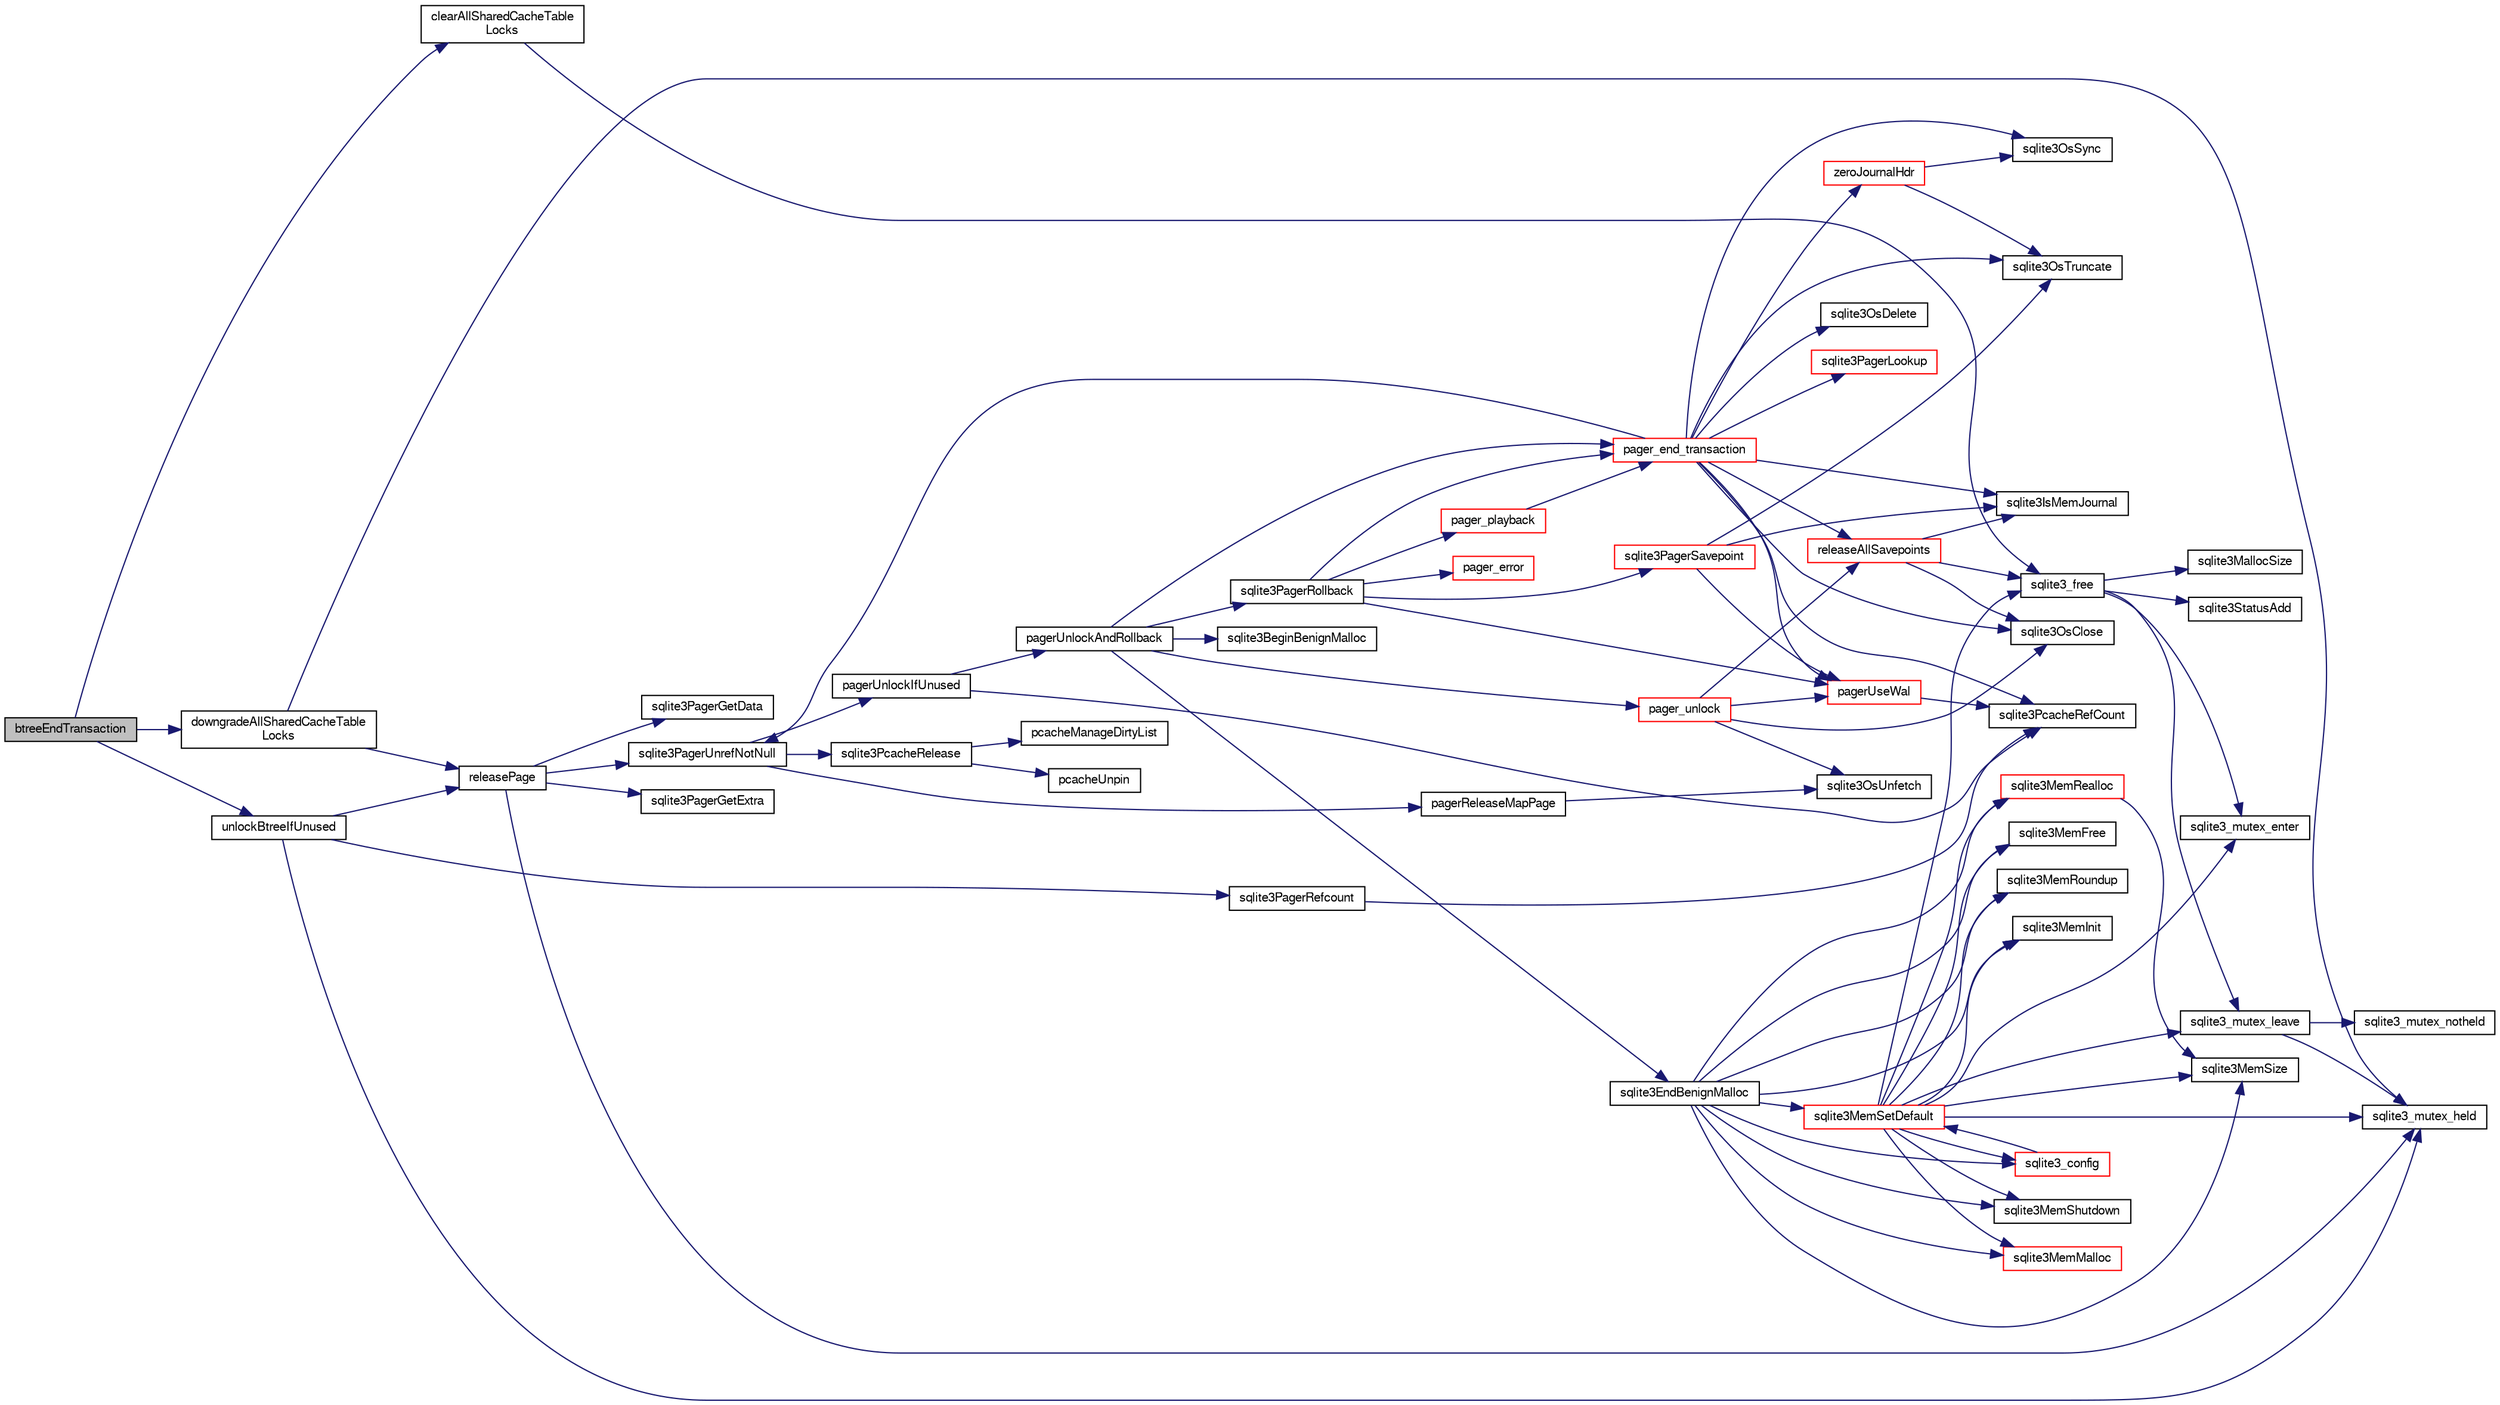 digraph "btreeEndTransaction"
{
  edge [fontname="FreeSans",fontsize="10",labelfontname="FreeSans",labelfontsize="10"];
  node [fontname="FreeSans",fontsize="10",shape=record];
  rankdir="LR";
  Node25787 [label="btreeEndTransaction",height=0.2,width=0.4,color="black", fillcolor="grey75", style="filled", fontcolor="black"];
  Node25787 -> Node25788 [color="midnightblue",fontsize="10",style="solid",fontname="FreeSans"];
  Node25788 [label="downgradeAllSharedCacheTable\lLocks",height=0.2,width=0.4,color="black", fillcolor="white", style="filled",URL="$sqlite3_8c.html#a190cd892d7b1636800149aa2fb20f4ef"];
  Node25788 -> Node25789 [color="midnightblue",fontsize="10",style="solid",fontname="FreeSans"];
  Node25789 [label="releasePage",height=0.2,width=0.4,color="black", fillcolor="white", style="filled",URL="$sqlite3_8c.html#a92c6fb14f9bcf117440c35116c26d6c4"];
  Node25789 -> Node25790 [color="midnightblue",fontsize="10",style="solid",fontname="FreeSans"];
  Node25790 [label="sqlite3PagerGetExtra",height=0.2,width=0.4,color="black", fillcolor="white", style="filled",URL="$sqlite3_8c.html#a48e879a6d20f06f27390973ab8d59bd7"];
  Node25789 -> Node25791 [color="midnightblue",fontsize="10",style="solid",fontname="FreeSans"];
  Node25791 [label="sqlite3PagerGetData",height=0.2,width=0.4,color="black", fillcolor="white", style="filled",URL="$sqlite3_8c.html#a9dd340e56fb4b7fad4df339595b8d8a2"];
  Node25789 -> Node25792 [color="midnightblue",fontsize="10",style="solid",fontname="FreeSans"];
  Node25792 [label="sqlite3_mutex_held",height=0.2,width=0.4,color="black", fillcolor="white", style="filled",URL="$sqlite3_8c.html#acf77da68932b6bc163c5e68547ecc3e7"];
  Node25789 -> Node25793 [color="midnightblue",fontsize="10",style="solid",fontname="FreeSans"];
  Node25793 [label="sqlite3PagerUnrefNotNull",height=0.2,width=0.4,color="black", fillcolor="white", style="filled",URL="$sqlite3_8c.html#a4b314f96f09f5c68c94672e420e31ab9"];
  Node25793 -> Node25794 [color="midnightblue",fontsize="10",style="solid",fontname="FreeSans"];
  Node25794 [label="pagerReleaseMapPage",height=0.2,width=0.4,color="black", fillcolor="white", style="filled",URL="$sqlite3_8c.html#aefa288f9febba49488ab634f8b0d5f6d"];
  Node25794 -> Node25795 [color="midnightblue",fontsize="10",style="solid",fontname="FreeSans"];
  Node25795 [label="sqlite3OsUnfetch",height=0.2,width=0.4,color="black", fillcolor="white", style="filled",URL="$sqlite3_8c.html#abc0da72cb8b8989cf8708b572fe5fef4"];
  Node25793 -> Node25796 [color="midnightblue",fontsize="10",style="solid",fontname="FreeSans"];
  Node25796 [label="sqlite3PcacheRelease",height=0.2,width=0.4,color="black", fillcolor="white", style="filled",URL="$sqlite3_8c.html#ad07fc7a8130ad1e77861f345084b1b83"];
  Node25796 -> Node25797 [color="midnightblue",fontsize="10",style="solid",fontname="FreeSans"];
  Node25797 [label="pcacheUnpin",height=0.2,width=0.4,color="black", fillcolor="white", style="filled",URL="$sqlite3_8c.html#a76530dde0f26366c0614d713daf9859c"];
  Node25796 -> Node25798 [color="midnightblue",fontsize="10",style="solid",fontname="FreeSans"];
  Node25798 [label="pcacheManageDirtyList",height=0.2,width=0.4,color="black", fillcolor="white", style="filled",URL="$sqlite3_8c.html#aae9bc2ddff700c30e5f9c80d531d6acc"];
  Node25793 -> Node25799 [color="midnightblue",fontsize="10",style="solid",fontname="FreeSans"];
  Node25799 [label="pagerUnlockIfUnused",height=0.2,width=0.4,color="black", fillcolor="white", style="filled",URL="$sqlite3_8c.html#abf547f4276efb6f10262f7fde1e4d065"];
  Node25799 -> Node25800 [color="midnightblue",fontsize="10",style="solid",fontname="FreeSans"];
  Node25800 [label="sqlite3PcacheRefCount",height=0.2,width=0.4,color="black", fillcolor="white", style="filled",URL="$sqlite3_8c.html#adee2536d23ec9628e0883ccab03b3429"];
  Node25799 -> Node25801 [color="midnightblue",fontsize="10",style="solid",fontname="FreeSans"];
  Node25801 [label="pagerUnlockAndRollback",height=0.2,width=0.4,color="black", fillcolor="white", style="filled",URL="$sqlite3_8c.html#a02d96b7bf62c3b13ba905d168914518c"];
  Node25801 -> Node25802 [color="midnightblue",fontsize="10",style="solid",fontname="FreeSans"];
  Node25802 [label="sqlite3BeginBenignMalloc",height=0.2,width=0.4,color="black", fillcolor="white", style="filled",URL="$sqlite3_8c.html#a3344c0e2b1b6df701a1cb326602fac14"];
  Node25801 -> Node25803 [color="midnightblue",fontsize="10",style="solid",fontname="FreeSans"];
  Node25803 [label="sqlite3PagerRollback",height=0.2,width=0.4,color="black", fillcolor="white", style="filled",URL="$sqlite3_8c.html#afdd2ecbb97b7a716892ff6bd10c7dfd0"];
  Node25803 -> Node25804 [color="midnightblue",fontsize="10",style="solid",fontname="FreeSans"];
  Node25804 [label="pagerUseWal",height=0.2,width=0.4,color="red", fillcolor="white", style="filled",URL="$sqlite3_8c.html#a31def80bfe1de9284d635ba190a5eb68"];
  Node25804 -> Node25800 [color="midnightblue",fontsize="10",style="solid",fontname="FreeSans"];
  Node25803 -> Node26085 [color="midnightblue",fontsize="10",style="solid",fontname="FreeSans"];
  Node26085 [label="sqlite3PagerSavepoint",height=0.2,width=0.4,color="red", fillcolor="white", style="filled",URL="$sqlite3_8c.html#a8b5f1920b6a8b564a47e243868f2c8d4"];
  Node26085 -> Node26087 [color="midnightblue",fontsize="10",style="solid",fontname="FreeSans"];
  Node26087 [label="sqlite3IsMemJournal",height=0.2,width=0.4,color="black", fillcolor="white", style="filled",URL="$sqlite3_8c.html#a237bb8682b84ed24be164d4c57465182"];
  Node26085 -> Node26088 [color="midnightblue",fontsize="10",style="solid",fontname="FreeSans"];
  Node26088 [label="sqlite3OsTruncate",height=0.2,width=0.4,color="black", fillcolor="white", style="filled",URL="$sqlite3_8c.html#ab14e17fc93b09d52b42c433c47eb3b68"];
  Node26085 -> Node25804 [color="midnightblue",fontsize="10",style="solid",fontname="FreeSans"];
  Node25803 -> Node26179 [color="midnightblue",fontsize="10",style="solid",fontname="FreeSans"];
  Node26179 [label="pager_end_transaction",height=0.2,width=0.4,color="red", fillcolor="white", style="filled",URL="$sqlite3_8c.html#a0814e2cfab386b1e3ba74528870339fe"];
  Node26179 -> Node26180 [color="midnightblue",fontsize="10",style="solid",fontname="FreeSans"];
  Node26180 [label="releaseAllSavepoints",height=0.2,width=0.4,color="red", fillcolor="white", style="filled",URL="$sqlite3_8c.html#ac0ec06e81b223a42295bd1a0182b1609"];
  Node26180 -> Node26087 [color="midnightblue",fontsize="10",style="solid",fontname="FreeSans"];
  Node26180 -> Node26181 [color="midnightblue",fontsize="10",style="solid",fontname="FreeSans"];
  Node26181 [label="sqlite3OsClose",height=0.2,width=0.4,color="black", fillcolor="white", style="filled",URL="$sqlite3_8c.html#aa5f0aeb27273a57c0523deaf48997533"];
  Node26180 -> Node25819 [color="midnightblue",fontsize="10",style="solid",fontname="FreeSans"];
  Node25819 [label="sqlite3_free",height=0.2,width=0.4,color="black", fillcolor="white", style="filled",URL="$sqlite3_8c.html#a6552349e36a8a691af5487999ab09519"];
  Node25819 -> Node25820 [color="midnightblue",fontsize="10",style="solid",fontname="FreeSans"];
  Node25820 [label="sqlite3_mutex_enter",height=0.2,width=0.4,color="black", fillcolor="white", style="filled",URL="$sqlite3_8c.html#a1c12cde690bd89f104de5cbad12a6bf5"];
  Node25819 -> Node25821 [color="midnightblue",fontsize="10",style="solid",fontname="FreeSans"];
  Node25821 [label="sqlite3StatusAdd",height=0.2,width=0.4,color="black", fillcolor="white", style="filled",URL="$sqlite3_8c.html#afa029f93586aeab4cc85360905dae9cd"];
  Node25819 -> Node25817 [color="midnightblue",fontsize="10",style="solid",fontname="FreeSans"];
  Node25817 [label="sqlite3MallocSize",height=0.2,width=0.4,color="black", fillcolor="white", style="filled",URL="$sqlite3_8c.html#acf5d2a5f35270bafb050bd2def576955"];
  Node25819 -> Node25822 [color="midnightblue",fontsize="10",style="solid",fontname="FreeSans"];
  Node25822 [label="sqlite3_mutex_leave",height=0.2,width=0.4,color="black", fillcolor="white", style="filled",URL="$sqlite3_8c.html#a5838d235601dbd3c1fa993555c6bcc93"];
  Node25822 -> Node25792 [color="midnightblue",fontsize="10",style="solid",fontname="FreeSans"];
  Node25822 -> Node25823 [color="midnightblue",fontsize="10",style="solid",fontname="FreeSans"];
  Node25823 [label="sqlite3_mutex_notheld",height=0.2,width=0.4,color="black", fillcolor="white", style="filled",URL="$sqlite3_8c.html#a83967c837c1c000d3b5adcfaa688f5dc"];
  Node26179 -> Node25804 [color="midnightblue",fontsize="10",style="solid",fontname="FreeSans"];
  Node26179 -> Node26087 [color="midnightblue",fontsize="10",style="solid",fontname="FreeSans"];
  Node26179 -> Node26181 [color="midnightblue",fontsize="10",style="solid",fontname="FreeSans"];
  Node26179 -> Node26088 [color="midnightblue",fontsize="10",style="solid",fontname="FreeSans"];
  Node26179 -> Node26182 [color="midnightblue",fontsize="10",style="solid",fontname="FreeSans"];
  Node26182 [label="sqlite3OsSync",height=0.2,width=0.4,color="black", fillcolor="white", style="filled",URL="$sqlite3_8c.html#a3f01629ca3b49854944cecdd14dc3358"];
  Node26179 -> Node26183 [color="midnightblue",fontsize="10",style="solid",fontname="FreeSans"];
  Node26183 [label="zeroJournalHdr",height=0.2,width=0.4,color="red", fillcolor="white", style="filled",URL="$sqlite3_8c.html#a6e1592949a5e668f43f0ff5f5d08fe10"];
  Node26183 -> Node26088 [color="midnightblue",fontsize="10",style="solid",fontname="FreeSans"];
  Node26183 -> Node26182 [color="midnightblue",fontsize="10",style="solid",fontname="FreeSans"];
  Node26179 -> Node26184 [color="midnightblue",fontsize="10",style="solid",fontname="FreeSans"];
  Node26184 [label="sqlite3OsDelete",height=0.2,width=0.4,color="black", fillcolor="white", style="filled",URL="$sqlite3_8c.html#a576c2e542e46ddee19d10e75337039c0"];
  Node26179 -> Node25800 [color="midnightblue",fontsize="10",style="solid",fontname="FreeSans"];
  Node26179 -> Node26104 [color="midnightblue",fontsize="10",style="solid",fontname="FreeSans"];
  Node26104 [label="sqlite3PagerLookup",height=0.2,width=0.4,color="red", fillcolor="white", style="filled",URL="$sqlite3_8c.html#a1252ec03814f64eed236cfb21094cafd"];
  Node26179 -> Node25793 [color="midnightblue",fontsize="10",style="solid",fontname="FreeSans"];
  Node25803 -> Node26195 [color="midnightblue",fontsize="10",style="solid",fontname="FreeSans"];
  Node26195 [label="pager_playback",height=0.2,width=0.4,color="red", fillcolor="white", style="filled",URL="$sqlite3_8c.html#a9d9a750a9fc76eb4b668c8a16b164a65"];
  Node26195 -> Node26179 [color="midnightblue",fontsize="10",style="solid",fontname="FreeSans"];
  Node25803 -> Node26203 [color="midnightblue",fontsize="10",style="solid",fontname="FreeSans"];
  Node26203 [label="pager_error",height=0.2,width=0.4,color="red", fillcolor="white", style="filled",URL="$sqlite3_8c.html#ac15e13c61047b37098e21115614ddd22"];
  Node25801 -> Node25879 [color="midnightblue",fontsize="10",style="solid",fontname="FreeSans"];
  Node25879 [label="sqlite3EndBenignMalloc",height=0.2,width=0.4,color="black", fillcolor="white", style="filled",URL="$sqlite3_8c.html#a4582127cc64d483dc66c7acf9d8d8fbb"];
  Node25879 -> Node25854 [color="midnightblue",fontsize="10",style="solid",fontname="FreeSans"];
  Node25854 [label="sqlite3MemMalloc",height=0.2,width=0.4,color="red", fillcolor="white", style="filled",URL="$sqlite3_8c.html#a53157f1a669f949332f44ca9f15c0a43"];
  Node25879 -> Node25859 [color="midnightblue",fontsize="10",style="solid",fontname="FreeSans"];
  Node25859 [label="sqlite3MemFree",height=0.2,width=0.4,color="black", fillcolor="white", style="filled",URL="$sqlite3_8c.html#a4198492989c7a427e3d704c06058850a"];
  Node25879 -> Node25860 [color="midnightblue",fontsize="10",style="solid",fontname="FreeSans"];
  Node25860 [label="sqlite3MemRealloc",height=0.2,width=0.4,color="red", fillcolor="white", style="filled",URL="$sqlite3_8c.html#addd043cc5742c3b0cf536763cd4e6948"];
  Node25860 -> Node25861 [color="midnightblue",fontsize="10",style="solid",fontname="FreeSans"];
  Node25861 [label="sqlite3MemSize",height=0.2,width=0.4,color="black", fillcolor="white", style="filled",URL="$sqlite3_8c.html#a564962938d56643e999de431c190f937"];
  Node25879 -> Node25861 [color="midnightblue",fontsize="10",style="solid",fontname="FreeSans"];
  Node25879 -> Node25862 [color="midnightblue",fontsize="10",style="solid",fontname="FreeSans"];
  Node25862 [label="sqlite3MemRoundup",height=0.2,width=0.4,color="black", fillcolor="white", style="filled",URL="$sqlite3_8c.html#ac9d66a2d2d224dfafcf6a49d48436ddc"];
  Node25879 -> Node25863 [color="midnightblue",fontsize="10",style="solid",fontname="FreeSans"];
  Node25863 [label="sqlite3MemInit",height=0.2,width=0.4,color="black", fillcolor="white", style="filled",URL="$sqlite3_8c.html#a1ec61c1becf036ba7fcb571ae51300af"];
  Node25879 -> Node25864 [color="midnightblue",fontsize="10",style="solid",fontname="FreeSans"];
  Node25864 [label="sqlite3MemShutdown",height=0.2,width=0.4,color="black", fillcolor="white", style="filled",URL="$sqlite3_8c.html#a934531b3f7c4743196f453ce6db028dc"];
  Node25879 -> Node25853 [color="midnightblue",fontsize="10",style="solid",fontname="FreeSans"];
  Node25853 [label="sqlite3MemSetDefault",height=0.2,width=0.4,color="red", fillcolor="white", style="filled",URL="$sqlite3_8c.html#a162fbfd727e92c5f8f72625b5ff62549"];
  Node25853 -> Node25854 [color="midnightblue",fontsize="10",style="solid",fontname="FreeSans"];
  Node25853 -> Node25859 [color="midnightblue",fontsize="10",style="solid",fontname="FreeSans"];
  Node25853 -> Node25860 [color="midnightblue",fontsize="10",style="solid",fontname="FreeSans"];
  Node25853 -> Node25861 [color="midnightblue",fontsize="10",style="solid",fontname="FreeSans"];
  Node25853 -> Node25862 [color="midnightblue",fontsize="10",style="solid",fontname="FreeSans"];
  Node25853 -> Node25863 [color="midnightblue",fontsize="10",style="solid",fontname="FreeSans"];
  Node25853 -> Node25864 [color="midnightblue",fontsize="10",style="solid",fontname="FreeSans"];
  Node25853 -> Node25865 [color="midnightblue",fontsize="10",style="solid",fontname="FreeSans"];
  Node25865 [label="sqlite3_config",height=0.2,width=0.4,color="red", fillcolor="white", style="filled",URL="$sqlite3_8c.html#a74ad420b6f26bc06a04ff6ecec8a8c91"];
  Node25865 -> Node25853 [color="midnightblue",fontsize="10",style="solid",fontname="FreeSans"];
  Node25853 -> Node25820 [color="midnightblue",fontsize="10",style="solid",fontname="FreeSans"];
  Node25853 -> Node25822 [color="midnightblue",fontsize="10",style="solid",fontname="FreeSans"];
  Node25853 -> Node25792 [color="midnightblue",fontsize="10",style="solid",fontname="FreeSans"];
  Node25853 -> Node25819 [color="midnightblue",fontsize="10",style="solid",fontname="FreeSans"];
  Node25879 -> Node25865 [color="midnightblue",fontsize="10",style="solid",fontname="FreeSans"];
  Node25801 -> Node26179 [color="midnightblue",fontsize="10",style="solid",fontname="FreeSans"];
  Node25801 -> Node26204 [color="midnightblue",fontsize="10",style="solid",fontname="FreeSans"];
  Node26204 [label="pager_unlock",height=0.2,width=0.4,color="red", fillcolor="white", style="filled",URL="$sqlite3_8c.html#a5b54bd09bd76fa68eb6310fbf9bbaf20"];
  Node26204 -> Node26180 [color="midnightblue",fontsize="10",style="solid",fontname="FreeSans"];
  Node26204 -> Node25804 [color="midnightblue",fontsize="10",style="solid",fontname="FreeSans"];
  Node26204 -> Node26181 [color="midnightblue",fontsize="10",style="solid",fontname="FreeSans"];
  Node26204 -> Node25795 [color="midnightblue",fontsize="10",style="solid",fontname="FreeSans"];
  Node25788 -> Node25792 [color="midnightblue",fontsize="10",style="solid",fontname="FreeSans"];
  Node25787 -> Node26206 [color="midnightblue",fontsize="10",style="solid",fontname="FreeSans"];
  Node26206 [label="clearAllSharedCacheTable\lLocks",height=0.2,width=0.4,color="black", fillcolor="white", style="filled",URL="$sqlite3_8c.html#a634cc518e11252ac32e0e42614f1133b"];
  Node26206 -> Node25819 [color="midnightblue",fontsize="10",style="solid",fontname="FreeSans"];
  Node25787 -> Node26207 [color="midnightblue",fontsize="10",style="solid",fontname="FreeSans"];
  Node26207 [label="unlockBtreeIfUnused",height=0.2,width=0.4,color="black", fillcolor="white", style="filled",URL="$sqlite3_8c.html#ada198bfad4d2c61e88bd9317e98cc96c"];
  Node26207 -> Node25792 [color="midnightblue",fontsize="10",style="solid",fontname="FreeSans"];
  Node26207 -> Node26208 [color="midnightblue",fontsize="10",style="solid",fontname="FreeSans"];
  Node26208 [label="sqlite3PagerRefcount",height=0.2,width=0.4,color="black", fillcolor="white", style="filled",URL="$sqlite3_8c.html#a865a3e27288083a9cdfd8de2ba365d80"];
  Node26208 -> Node25800 [color="midnightblue",fontsize="10",style="solid",fontname="FreeSans"];
  Node26207 -> Node25789 [color="midnightblue",fontsize="10",style="solid",fontname="FreeSans"];
}
